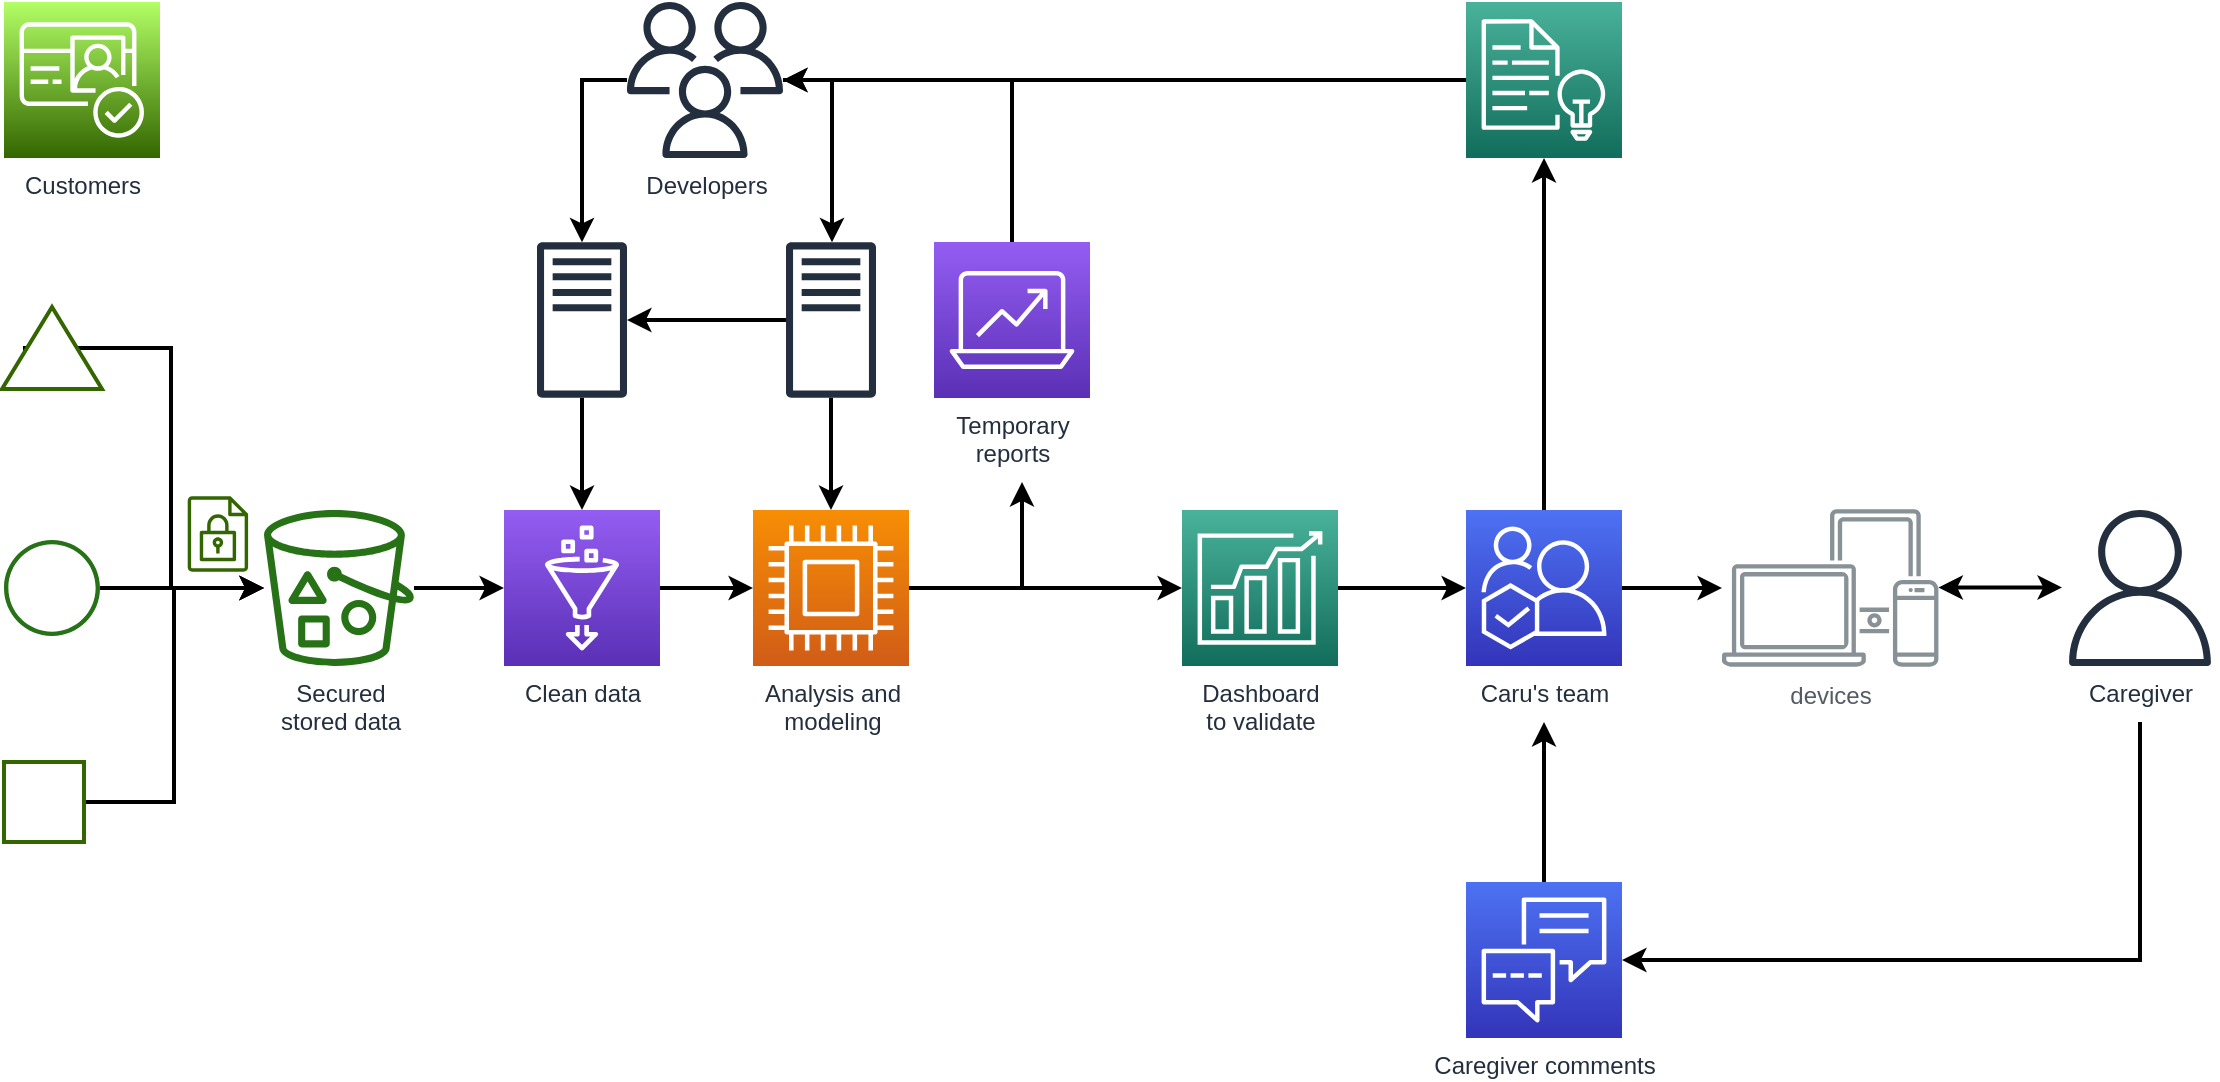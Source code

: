 <mxfile version="12.9.9" type="device"><diagram id="Ht1M8jgEwFfnCIfOTk4-" name="Page-1"><mxGraphModel dx="1783" dy="1075" grid="1" gridSize="10" guides="1" tooltips="1" connect="1" arrows="1" fold="1" page="1" pageScale="1" pageWidth="1169" pageHeight="827" math="0" shadow="0"><root><mxCell id="0"/><mxCell id="1" parent="0"/><mxCell id="B4UfWK7akFnZUm_4DVjc-69" value="" style="edgeStyle=elbowEdgeStyle;rounded=0;orthogonalLoop=1;jettySize=auto;html=1;strokeWidth=2;" edge="1" parent="1" source="UEzPUAAOIrF-is8g5C7q-76" target="UEzPUAAOIrF-is8g5C7q-77"><mxGeometry relative="1" as="geometry"/></mxCell><mxCell id="UEzPUAAOIrF-is8g5C7q-76" value="" style="outlineConnect=0;fontColor=#232F3E;gradientColor=none;fillColor=#277116;strokeColor=none;verticalLabelPosition=bottom;verticalAlign=top;align=center;html=1;fontSize=12;fontStyle=0;aspect=fixed;pointerEvents=1;shape=mxgraph.aws4.object;labelBackgroundColor=#ffffff;" parent="1" vertex="1"><mxGeometry x="41" y="349" width="48" height="48" as="geometry"/></mxCell><mxCell id="B4UfWK7akFnZUm_4DVjc-64" value="" style="edgeStyle=elbowEdgeStyle;rounded=0;orthogonalLoop=1;jettySize=auto;html=1;strokeWidth=2;" edge="1" parent="1" source="UEzPUAAOIrF-is8g5C7q-77" target="B4UfWK7akFnZUm_4DVjc-19"><mxGeometry relative="1" as="geometry"/></mxCell><mxCell id="UEzPUAAOIrF-is8g5C7q-77" value="Secured&lt;br&gt;stored data" style="outlineConnect=0;fontColor=#232F3E;gradientColor=none;fillColor=#277116;strokeColor=none;dashed=0;verticalLabelPosition=bottom;verticalAlign=top;align=center;html=1;fontSize=12;fontStyle=0;aspect=fixed;pointerEvents=1;shape=mxgraph.aws4.bucket_with_objects;labelBackgroundColor=#ffffff;" parent="1" vertex="1"><mxGeometry x="171" y="334" width="75" height="78" as="geometry"/></mxCell><mxCell id="B4UfWK7akFnZUm_4DVjc-68" style="edgeStyle=elbowEdgeStyle;rounded=0;orthogonalLoop=1;jettySize=auto;html=1;exitX=0.5;exitY=1;exitDx=0;exitDy=0;strokeWidth=2;" edge="1" parent="1" source="B4UfWK7akFnZUm_4DVjc-1" target="UEzPUAAOIrF-is8g5C7q-77"><mxGeometry relative="1" as="geometry"/></mxCell><mxCell id="B4UfWK7akFnZUm_4DVjc-74" style="edgeStyle=elbowEdgeStyle;rounded=0;orthogonalLoop=1;jettySize=auto;html=1;exitX=0.5;exitY=0;exitDx=0;exitDy=0;strokeWidth=2;" edge="1" parent="1" source="B4UfWK7akFnZUm_4DVjc-1"><mxGeometry relative="1" as="geometry"><mxPoint x="50" y="255.286" as="targetPoint"/></mxGeometry></mxCell><mxCell id="B4UfWK7akFnZUm_4DVjc-1" value="" style="triangle;whiteSpace=wrap;html=1;strokeColor=#336600;strokeWidth=2;rotation=-90;" vertex="1" parent="1"><mxGeometry x="44.5" y="228" width="41" height="50" as="geometry"/></mxCell><mxCell id="B4UfWK7akFnZUm_4DVjc-67" value="" style="edgeStyle=elbowEdgeStyle;rounded=0;orthogonalLoop=1;jettySize=auto;html=1;strokeWidth=2;" edge="1" parent="1" source="B4UfWK7akFnZUm_4DVjc-4" target="UEzPUAAOIrF-is8g5C7q-77"><mxGeometry relative="1" as="geometry"/></mxCell><mxCell id="B4UfWK7akFnZUm_4DVjc-4" value="" style="whiteSpace=wrap;html=1;aspect=fixed;strokeColor=#336600;strokeWidth=2;" vertex="1" parent="1"><mxGeometry x="41" y="460" width="40" height="40" as="geometry"/></mxCell><mxCell id="B4UfWK7akFnZUm_4DVjc-48" value="" style="edgeStyle=elbowEdgeStyle;rounded=0;orthogonalLoop=1;jettySize=auto;html=1;strokeWidth=2;" edge="1" parent="1" source="B4UfWK7akFnZUm_4DVjc-13" target="B4UfWK7akFnZUm_4DVjc-16"><mxGeometry relative="1" as="geometry"><mxPoint x="573.5" y="373" as="targetPoint"/></mxGeometry></mxCell><mxCell id="B4UfWK7akFnZUm_4DVjc-52" value="" style="edgeStyle=elbowEdgeStyle;rounded=0;orthogonalLoop=1;jettySize=auto;html=1;strokeWidth=2;" edge="1" parent="1" source="B4UfWK7akFnZUm_4DVjc-13"><mxGeometry relative="1" as="geometry"><mxPoint x="550" y="320" as="targetPoint"/><Array as="points"><mxPoint x="550" y="373"/><mxPoint x="569" y="420"/></Array></mxGeometry></mxCell><mxCell id="B4UfWK7akFnZUm_4DVjc-13" value="Analysis and&lt;br&gt;modeling" style="outlineConnect=0;fontColor=#232F3E;gradientColor=#F78E04;gradientDirection=north;fillColor=#D05C17;strokeColor=#ffffff;dashed=0;verticalLabelPosition=bottom;verticalAlign=top;align=center;html=1;fontSize=12;fontStyle=0;aspect=fixed;shape=mxgraph.aws4.resourceIcon;resIcon=mxgraph.aws4.compute;" vertex="1" parent="1"><mxGeometry x="415.5" y="334" width="78" height="78" as="geometry"/></mxCell><mxCell id="B4UfWK7akFnZUm_4DVjc-61" value="" style="edgeStyle=elbowEdgeStyle;rounded=0;orthogonalLoop=1;jettySize=auto;html=1;strokeWidth=2;" edge="1" parent="1" source="B4UfWK7akFnZUm_4DVjc-14" target="B4UfWK7akFnZUm_4DVjc-28"><mxGeometry relative="1" as="geometry"><mxPoint x="692" y="646" as="targetPoint"/></mxGeometry></mxCell><mxCell id="B4UfWK7akFnZUm_4DVjc-14" value="" style="outlineConnect=0;fontColor=#232F3E;gradientColor=#4AB29A;gradientDirection=north;fillColor=#116D5B;strokeColor=#ffffff;dashed=0;verticalLabelPosition=bottom;verticalAlign=top;align=center;html=1;fontSize=12;fontStyle=0;aspect=fixed;shape=mxgraph.aws4.resourceIcon;resIcon=mxgraph.aws4.comprehend;" vertex="1" parent="1"><mxGeometry x="772" y="80" width="78" height="78" as="geometry"/></mxCell><mxCell id="B4UfWK7akFnZUm_4DVjc-54" value="" style="edgeStyle=elbowEdgeStyle;rounded=0;orthogonalLoop=1;jettySize=auto;html=1;strokeWidth=2;" edge="1" parent="1" source="B4UfWK7akFnZUm_4DVjc-16" target="B4UfWK7akFnZUm_4DVjc-31"><mxGeometry relative="1" as="geometry"><mxPoint x="829" y="373" as="targetPoint"/></mxGeometry></mxCell><mxCell id="B4UfWK7akFnZUm_4DVjc-16" value="Dashboard&lt;br&gt;to validate" style="outlineConnect=0;fontColor=#232F3E;gradientColor=#4AB29A;gradientDirection=north;fillColor=#116D5B;strokeColor=#ffffff;dashed=0;verticalLabelPosition=bottom;verticalAlign=top;align=center;html=1;fontSize=12;fontStyle=0;aspect=fixed;shape=mxgraph.aws4.resourceIcon;resIcon=mxgraph.aws4.forecast;" vertex="1" parent="1"><mxGeometry x="630" y="334" width="78" height="78" as="geometry"/></mxCell><mxCell id="B4UfWK7akFnZUm_4DVjc-49" value="" style="edgeStyle=elbowEdgeStyle;rounded=0;orthogonalLoop=1;jettySize=auto;html=1;strokeWidth=2;" edge="1" parent="1" source="B4UfWK7akFnZUm_4DVjc-19" target="B4UfWK7akFnZUm_4DVjc-13"><mxGeometry relative="1" as="geometry"/></mxCell><mxCell id="B4UfWK7akFnZUm_4DVjc-19" value="Clean data" style="outlineConnect=0;fontColor=#232F3E;gradientColor=#945DF2;gradientDirection=north;fillColor=#5A30B5;strokeColor=#ffffff;dashed=0;verticalLabelPosition=bottom;verticalAlign=top;align=center;html=1;fontSize=12;fontStyle=0;aspect=fixed;shape=mxgraph.aws4.resourceIcon;resIcon=mxgraph.aws4.glue;rotation=0;" vertex="1" parent="1"><mxGeometry x="291" y="334" width="78" height="78" as="geometry"/></mxCell><mxCell id="B4UfWK7akFnZUm_4DVjc-58" value="" style="edgeStyle=elbowEdgeStyle;rounded=0;orthogonalLoop=1;jettySize=auto;html=1;strokeWidth=2;" edge="1" parent="1" target="B4UfWK7akFnZUm_4DVjc-37"><mxGeometry relative="1" as="geometry"><mxPoint x="1109" y="440" as="sourcePoint"/><Array as="points"><mxPoint x="1109" y="470"/></Array></mxGeometry></mxCell><mxCell id="B4UfWK7akFnZUm_4DVjc-20" value="Caregiver" style="outlineConnect=0;fontColor=#232F3E;gradientColor=none;fillColor=#232F3E;strokeColor=none;dashed=0;verticalLabelPosition=bottom;verticalAlign=top;align=center;html=1;fontSize=12;fontStyle=0;aspect=fixed;pointerEvents=1;shape=mxgraph.aws4.user;" vertex="1" parent="1"><mxGeometry x="1070" y="334" width="78" height="78" as="geometry"/></mxCell><mxCell id="B4UfWK7akFnZUm_4DVjc-23" value="devices" style="outlineConnect=0;gradientColor=none;fontColor=#545B64;strokeColor=none;fillColor=#879196;dashed=0;verticalLabelPosition=bottom;verticalAlign=top;align=center;html=1;fontSize=12;fontStyle=0;aspect=fixed;shape=mxgraph.aws4.illustration_devices;pointerEvents=1" vertex="1" parent="1"><mxGeometry x="900" y="333.5" width="108.22" height="79" as="geometry"/></mxCell><mxCell id="B4UfWK7akFnZUm_4DVjc-62" value="" style="edgeStyle=elbowEdgeStyle;rounded=0;orthogonalLoop=1;jettySize=auto;html=1;strokeWidth=2;" edge="1" parent="1" source="B4UfWK7akFnZUm_4DVjc-28" target="B4UfWK7akFnZUm_4DVjc-38"><mxGeometry relative="1" as="geometry"><Array as="points"><mxPoint x="455" y="160"/><mxPoint x="460" y="160"/><mxPoint x="450" y="170"/><mxPoint x="450" y="116"/><mxPoint x="450" y="590"/></Array></mxGeometry></mxCell><mxCell id="B4UfWK7akFnZUm_4DVjc-63" value="" style="edgeStyle=elbowEdgeStyle;rounded=0;orthogonalLoop=1;jettySize=auto;html=1;strokeWidth=2;" edge="1" parent="1" source="B4UfWK7akFnZUm_4DVjc-28" target="B4UfWK7akFnZUm_4DVjc-35"><mxGeometry relative="1" as="geometry"><Array as="points"><mxPoint x="330" y="160"/><mxPoint x="350" y="116"/><mxPoint x="330" y="600"/></Array></mxGeometry></mxCell><mxCell id="B4UfWK7akFnZUm_4DVjc-28" value="Developers" style="outlineConnect=0;fontColor=#232F3E;gradientColor=none;fillColor=#232F3E;strokeColor=none;dashed=0;verticalLabelPosition=bottom;verticalAlign=top;align=center;html=1;fontSize=12;fontStyle=0;aspect=fixed;pointerEvents=1;shape=mxgraph.aws4.users;" vertex="1" parent="1"><mxGeometry x="352.5" y="80" width="78" height="78" as="geometry"/></mxCell><mxCell id="B4UfWK7akFnZUm_4DVjc-56" value="" style="edgeStyle=elbowEdgeStyle;rounded=0;orthogonalLoop=1;jettySize=auto;html=1;strokeWidth=2;" edge="1" parent="1" source="B4UfWK7akFnZUm_4DVjc-31" target="B4UfWK7akFnZUm_4DVjc-23"><mxGeometry relative="1" as="geometry"/></mxCell><mxCell id="B4UfWK7akFnZUm_4DVjc-59" value="" style="edgeStyle=elbowEdgeStyle;rounded=0;orthogonalLoop=1;jettySize=auto;html=1;strokeWidth=2;" edge="1" parent="1" source="B4UfWK7akFnZUm_4DVjc-31" target="B4UfWK7akFnZUm_4DVjc-14"><mxGeometry relative="1" as="geometry"/></mxCell><mxCell id="B4UfWK7akFnZUm_4DVjc-31" value="Caru's team" style="outlineConnect=0;fontColor=#232F3E;gradientColor=#4D72F3;gradientDirection=north;fillColor=#3334B9;strokeColor=#ffffff;dashed=0;verticalLabelPosition=bottom;verticalAlign=top;align=center;html=1;fontSize=12;fontStyle=0;aspect=fixed;shape=mxgraph.aws4.resourceIcon;resIcon=mxgraph.aws4.iq;" vertex="1" parent="1"><mxGeometry x="772" y="334" width="78" height="78" as="geometry"/></mxCell><mxCell id="B4UfWK7akFnZUm_4DVjc-32" value="Customers" style="outlineConnect=0;fontColor=#232F3E;gradientColor=#B3FF66;gradientDirection=north;fillColor=#336600;strokeColor=#ffffff;dashed=0;verticalLabelPosition=bottom;verticalAlign=top;align=center;html=1;fontSize=12;fontStyle=0;aspect=fixed;shape=mxgraph.aws4.resourceIcon;resIcon=mxgraph.aws4.cognito;" vertex="1" parent="1"><mxGeometry x="41" y="80" width="78" height="78" as="geometry"/></mxCell><mxCell id="B4UfWK7akFnZUm_4DVjc-34" value="" style="outlineConnect=0;fontColor=#232F3E;gradientColor=none;fillColor=#336600;strokeColor=none;dashed=0;verticalLabelPosition=bottom;verticalAlign=top;align=center;html=1;fontSize=12;fontStyle=0;aspect=fixed;pointerEvents=1;shape=mxgraph.aws4.encrypted_data;" vertex="1" parent="1"><mxGeometry x="132.85" y="327" width="30.2" height="38" as="geometry"/></mxCell><mxCell id="B4UfWK7akFnZUm_4DVjc-45" value="" style="edgeStyle=elbowEdgeStyle;rounded=0;orthogonalLoop=1;jettySize=auto;html=1;strokeWidth=2;" edge="1" parent="1" source="B4UfWK7akFnZUm_4DVjc-35" target="B4UfWK7akFnZUm_4DVjc-19"><mxGeometry relative="1" as="geometry"/></mxCell><mxCell id="B4UfWK7akFnZUm_4DVjc-35" value="" style="outlineConnect=0;fontColor=#232F3E;gradientColor=none;fillColor=#232F3E;strokeColor=none;dashed=0;verticalLabelPosition=bottom;verticalAlign=top;align=center;html=1;fontSize=12;fontStyle=0;aspect=fixed;pointerEvents=1;shape=mxgraph.aws4.traditional_server;" vertex="1" parent="1"><mxGeometry x="307.5" y="200" width="45" height="78" as="geometry"/></mxCell><mxCell id="B4UfWK7akFnZUm_4DVjc-72" value="" style="edgeStyle=elbowEdgeStyle;rounded=0;orthogonalLoop=1;jettySize=auto;html=1;strokeWidth=2;" edge="1" parent="1" source="B4UfWK7akFnZUm_4DVjc-36" target="B4UfWK7akFnZUm_4DVjc-28"><mxGeometry relative="1" as="geometry"><Array as="points"><mxPoint x="545" y="160"/></Array></mxGeometry></mxCell><mxCell id="B4UfWK7akFnZUm_4DVjc-36" value="Temporary&lt;br&gt;reports" style="outlineConnect=0;fontColor=#232F3E;gradientColor=#945DF2;gradientDirection=north;fillColor=#5A30B5;strokeColor=#ffffff;dashed=0;verticalLabelPosition=bottom;verticalAlign=top;align=center;html=1;fontSize=12;fontStyle=0;aspect=fixed;shape=mxgraph.aws4.resourceIcon;resIcon=mxgraph.aws4.analytics;" vertex="1" parent="1"><mxGeometry x="506" y="200" width="78" height="78" as="geometry"/></mxCell><mxCell id="B4UfWK7akFnZUm_4DVjc-55" value="" style="edgeStyle=elbowEdgeStyle;rounded=0;orthogonalLoop=1;jettySize=auto;html=1;strokeWidth=2;" edge="1" parent="1" source="B4UfWK7akFnZUm_4DVjc-37"><mxGeometry relative="1" as="geometry"><mxPoint x="811" y="440" as="targetPoint"/></mxGeometry></mxCell><mxCell id="B4UfWK7akFnZUm_4DVjc-37" value="Caregiver comments" style="outlineConnect=0;fontColor=#232F3E;gradientColor=#4D72F3;gradientDirection=north;fillColor=#3334B9;strokeColor=#ffffff;dashed=0;verticalLabelPosition=bottom;verticalAlign=top;align=center;html=1;fontSize=12;fontStyle=0;aspect=fixed;shape=mxgraph.aws4.resourceIcon;resIcon=mxgraph.aws4.customer_engagement;" vertex="1" parent="1"><mxGeometry x="772" y="520" width="78" height="78" as="geometry"/></mxCell><mxCell id="B4UfWK7akFnZUm_4DVjc-44" value="" style="edgeStyle=elbowEdgeStyle;rounded=0;orthogonalLoop=1;jettySize=auto;html=1;strokeWidth=2;" edge="1" parent="1" source="B4UfWK7akFnZUm_4DVjc-38" target="B4UfWK7akFnZUm_4DVjc-35"><mxGeometry relative="1" as="geometry"/></mxCell><mxCell id="B4UfWK7akFnZUm_4DVjc-46" value="" style="edgeStyle=elbowEdgeStyle;rounded=0;orthogonalLoop=1;jettySize=auto;html=1;strokeWidth=2;" edge="1" parent="1" source="B4UfWK7akFnZUm_4DVjc-38" target="B4UfWK7akFnZUm_4DVjc-13"><mxGeometry relative="1" as="geometry"/></mxCell><mxCell id="B4UfWK7akFnZUm_4DVjc-38" value="" style="outlineConnect=0;fontColor=#232F3E;gradientColor=none;fillColor=#232F3E;strokeColor=none;dashed=0;verticalLabelPosition=bottom;verticalAlign=top;align=center;html=1;fontSize=12;fontStyle=0;aspect=fixed;pointerEvents=1;shape=mxgraph.aws4.traditional_server;" vertex="1" parent="1"><mxGeometry x="432" y="200" width="45" height="78" as="geometry"/></mxCell><mxCell id="B4UfWK7akFnZUm_4DVjc-81" value="" style="endArrow=classic;startArrow=classic;html=1;strokeWidth=2;" edge="1" parent="1"><mxGeometry width="50" height="50" relative="1" as="geometry"><mxPoint x="1008.22" y="372.72" as="sourcePoint"/><mxPoint x="1070" y="372.72" as="targetPoint"/><Array as="points"><mxPoint x="1050" y="372.72"/></Array></mxGeometry></mxCell></root></mxGraphModel></diagram></mxfile>